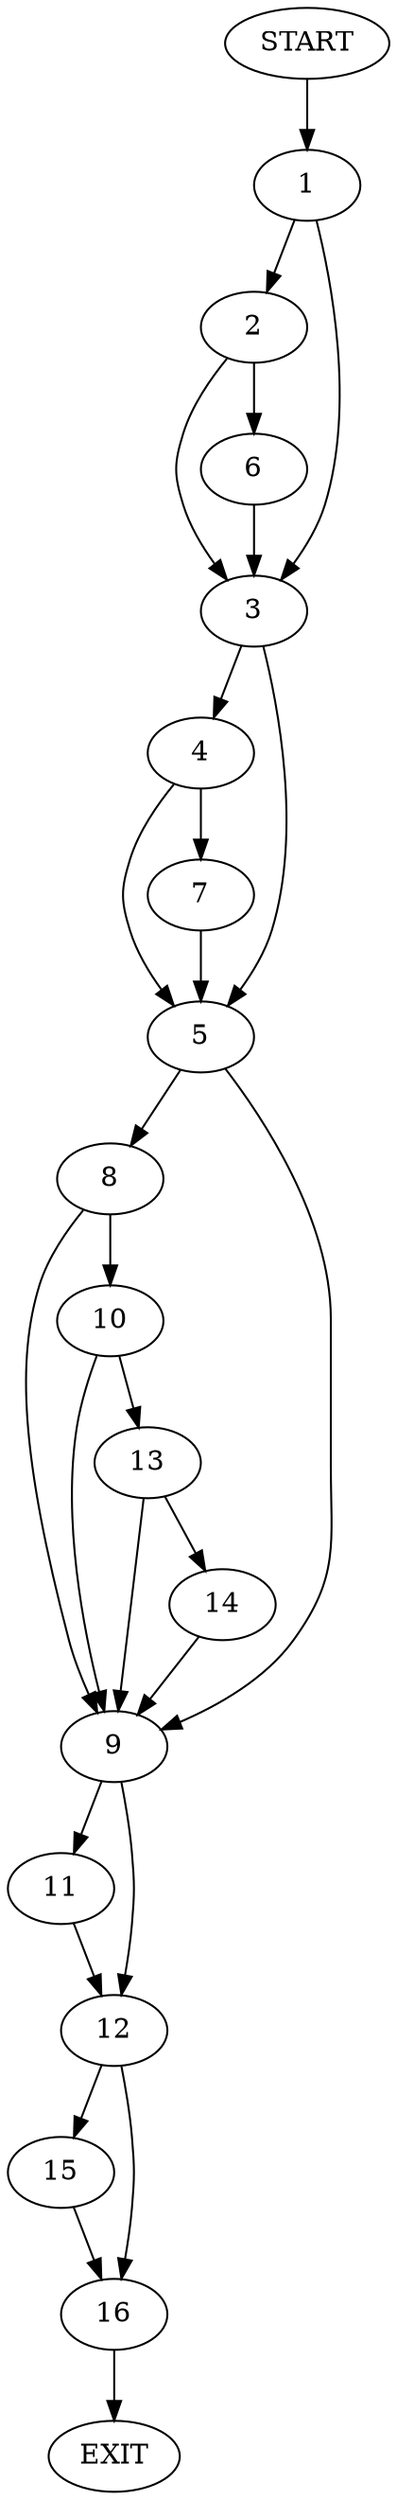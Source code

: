 digraph {
0 [label="START"]
17 [label="EXIT"]
0 -> 1
1 -> 2
1 -> 3
3 -> 4
3 -> 5
2 -> 3
2 -> 6
6 -> 3
4 -> 7
4 -> 5
5 -> 8
5 -> 9
7 -> 5
8 -> 10
8 -> 9
9 -> 11
9 -> 12
10 -> 13
10 -> 9
13 -> 14
13 -> 9
14 -> 9
11 -> 12
12 -> 15
12 -> 16
16 -> 17
15 -> 16
}
